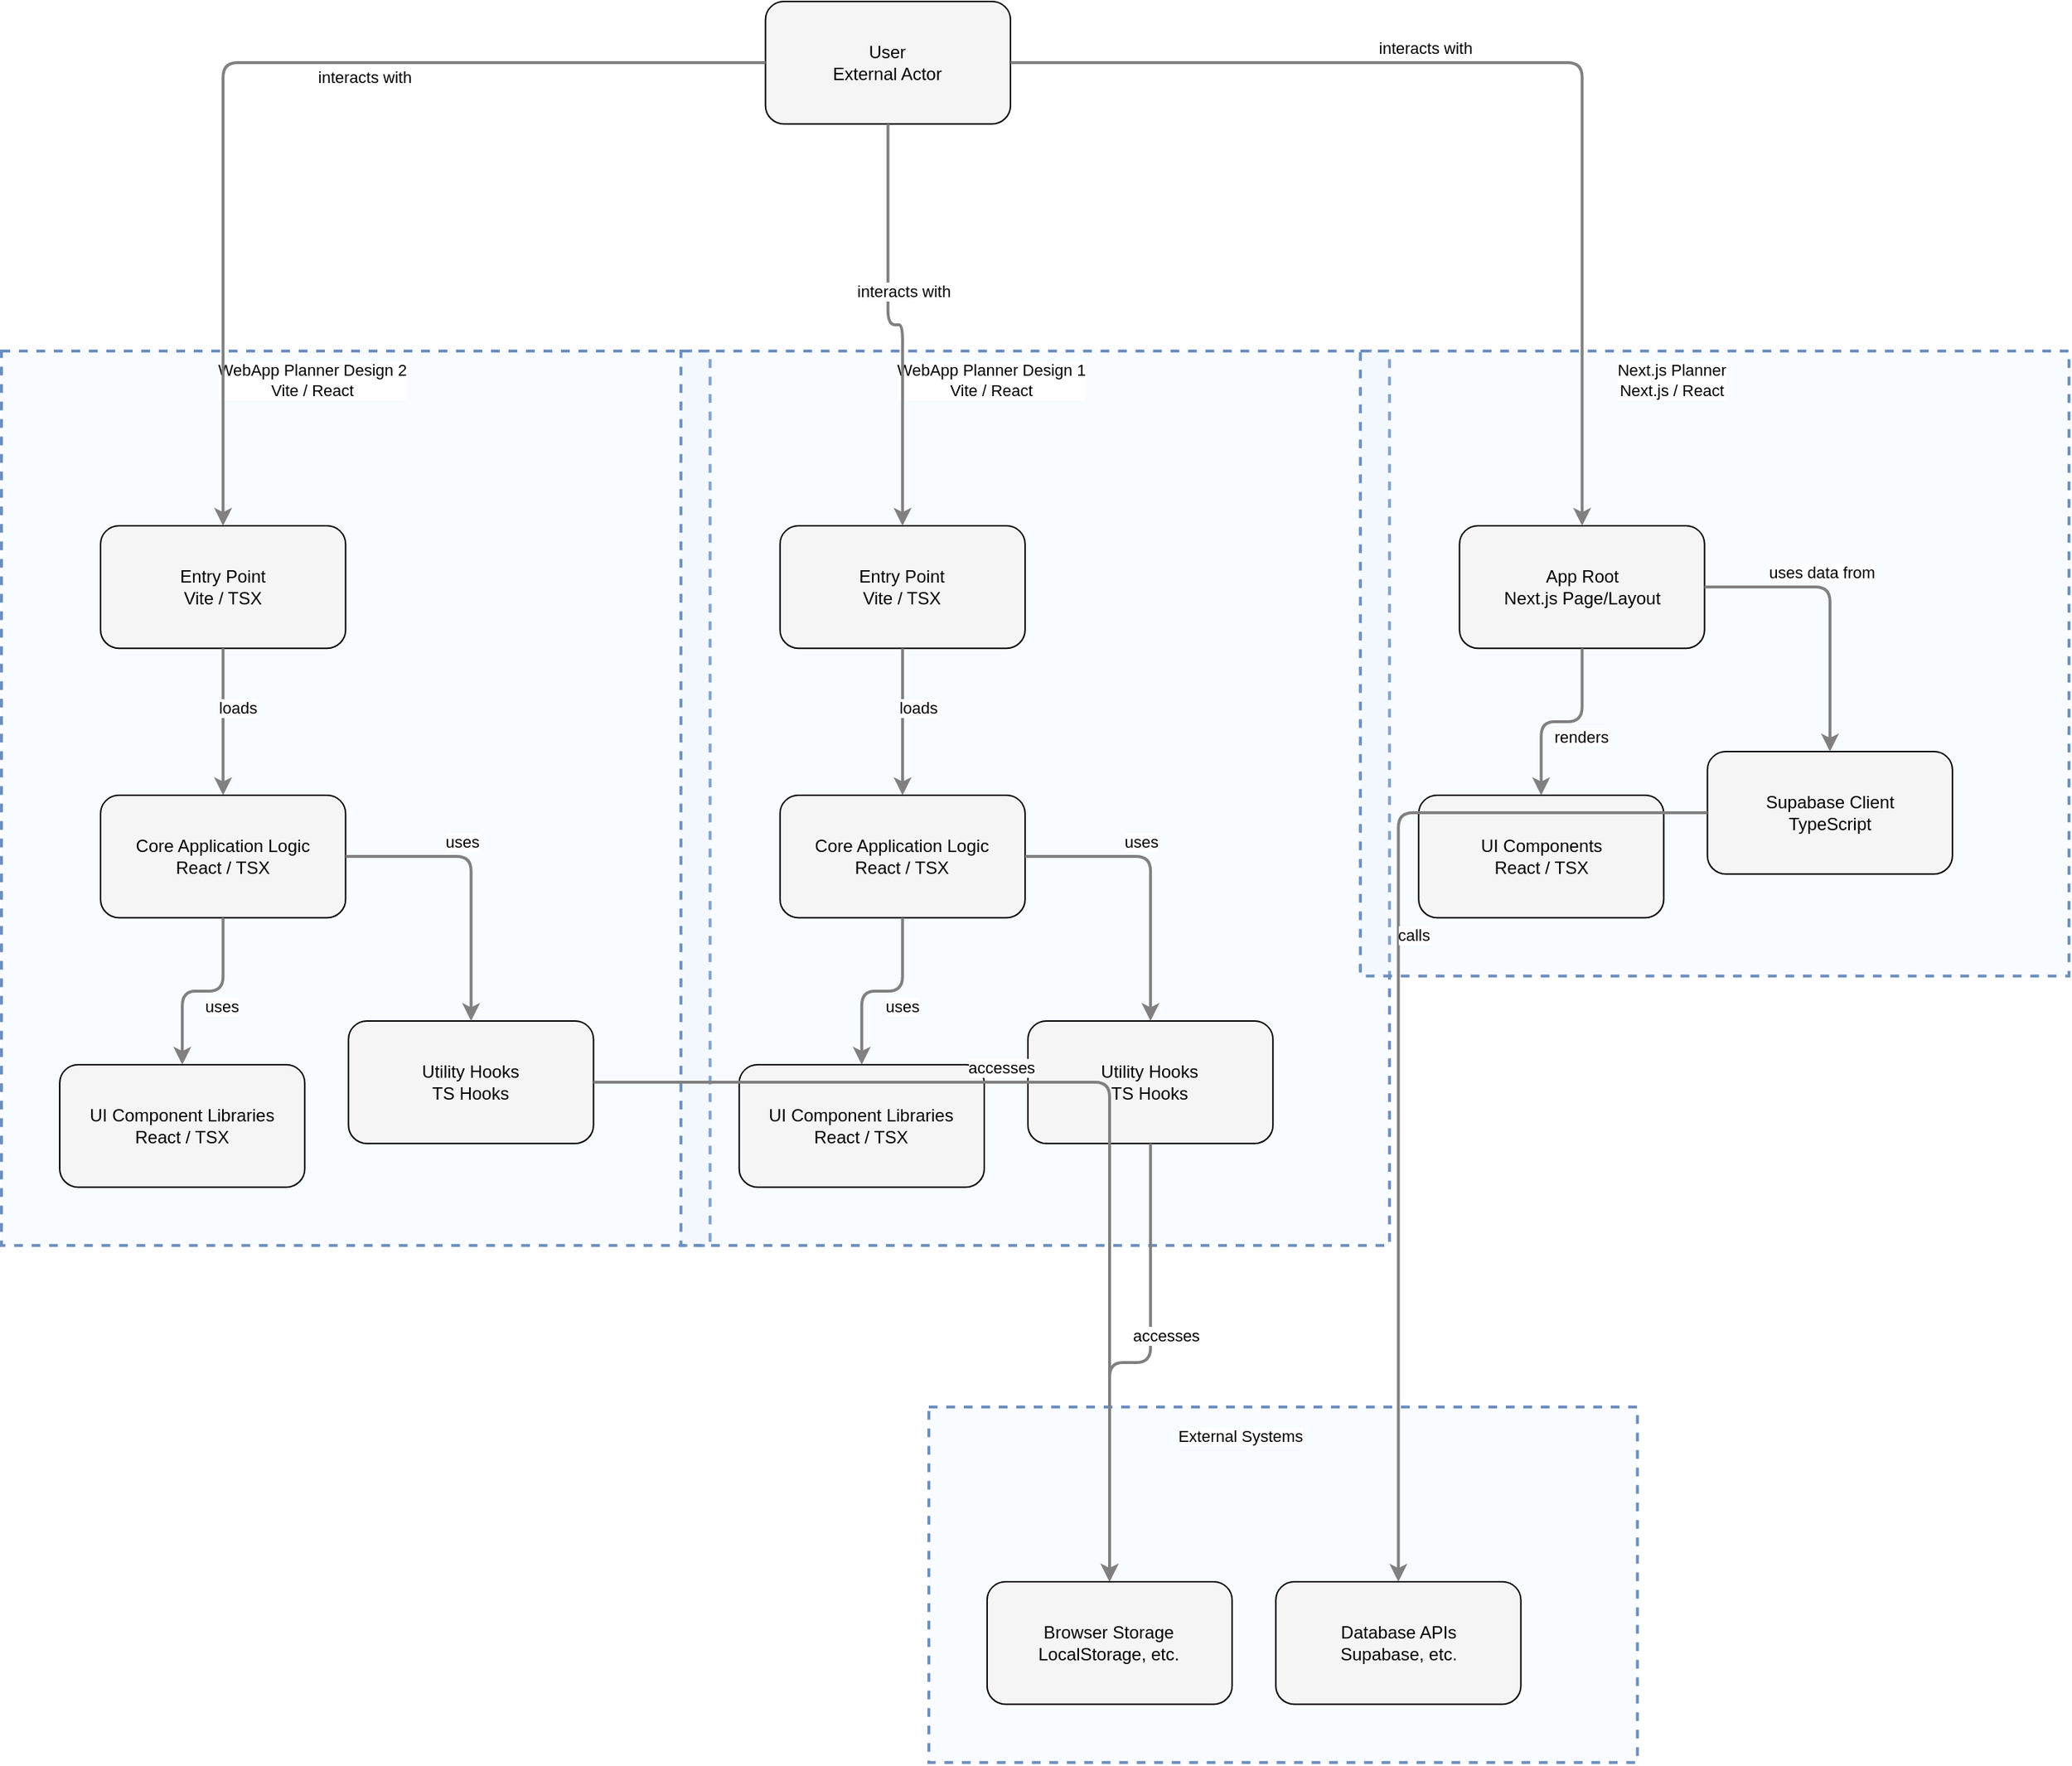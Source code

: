 <?xml version="1.0" encoding="UTF-8"?>
      <mxfile version="14.6.5" type="device">
        <diagram id="codeviz-diagram" name="System Diagram">
          <mxGraphModel dx="1000" dy="1000" grid="1" gridSize="10" guides="1" tooltips="1" connect="1" arrows="1" fold="1" page="1" pageScale="1" pageWidth="1169" pageHeight="827" math="0" shadow="0">
            <root>
              <mxCell id="0"/>
              <mxCell id="1" parent="0"/>
              <mxCell id="5138" value="" style="html=1;whiteSpace=wrap;container=1;fillColor=#dae8fc;strokeColor=#6c8ebf;dashed=1;fillOpacity=20;strokeWidth=2;containerType=none;recursiveResize=0;movable=1;resizable=1;autosize=0;dropTarget=0" vertex="1" parent="1">
                <mxGeometry x="658.447" y="977" width="486.316" height="244.079" as="geometry"/>
              </mxCell>
              <mxCell id="5138_label" value="External Systems" style="edgeLabel;html=1;align=center;verticalAlign=middle;resizable=0;labelBackgroundColor=white;spacing=5" vertex="1" parent="1">
                <mxGeometry x="666.447" y="985" width="410.316" height="24" as="geometry"/>
              </mxCell>
<mxCell id="5139" value="" style="html=1;whiteSpace=wrap;container=1;fillColor=#dae8fc;strokeColor=#6c8ebf;dashed=1;fillOpacity=20;strokeWidth=2;containerType=none;recursiveResize=0;movable=1;resizable=1;autosize=0;dropTarget=0" vertex="1" parent="1">
                <mxGeometry x="22" y="252" width="486.316" height="614.079" as="geometry"/>
              </mxCell>
              <mxCell id="5139_label" value="WebApp Planner Design 2&lt;br&gt;Vite / React" style="edgeLabel;html=1;align=center;verticalAlign=middle;resizable=0;labelBackgroundColor=white;spacing=5" vertex="1" parent="1">
                <mxGeometry x="30" y="260" width="410.316" height="24" as="geometry"/>
              </mxCell>
<mxCell id="5140" value="" style="html=1;whiteSpace=wrap;container=1;fillColor=#dae8fc;strokeColor=#6c8ebf;dashed=1;fillOpacity=20;strokeWidth=2;containerType=none;recursiveResize=0;movable=1;resizable=1;autosize=0;dropTarget=0" vertex="1" parent="1">
                <mxGeometry x="488.316" y="252" width="486.316" height="614.079" as="geometry"/>
              </mxCell>
              <mxCell id="5140_label" value="WebApp Planner Design 1&lt;br&gt;Vite / React" style="edgeLabel;html=1;align=center;verticalAlign=middle;resizable=0;labelBackgroundColor=white;spacing=5" vertex="1" parent="1">
                <mxGeometry x="496.316" y="260" width="410.316" height="24" as="geometry"/>
              </mxCell>
<mxCell id="5141" value="" style="html=1;whiteSpace=wrap;container=1;fillColor=#dae8fc;strokeColor=#6c8ebf;dashed=1;fillOpacity=20;strokeWidth=2;containerType=none;recursiveResize=0;movable=1;resizable=1;autosize=0;dropTarget=0" vertex="1" parent="1">
                <mxGeometry x="954.631" y="252" width="486.316" height="429.079" as="geometry"/>
              </mxCell>
              <mxCell id="5141_label" value="Next.js Planner&lt;br&gt;Next.js / React" style="edgeLabel;html=1;align=center;verticalAlign=middle;resizable=0;labelBackgroundColor=white;spacing=5" vertex="1" parent="1">
                <mxGeometry x="962.631" y="260" width="410.316" height="24" as="geometry"/>
              </mxCell>
              <mxCell id="5155" value="User&lt;br&gt;External Actor" style="rounded=1;whiteSpace=wrap;html=1;fillColor=#f5f5f5" vertex="1" parent="1">
                    <mxGeometry x="546.342" y="12" width="168.158" height="84.079" as="geometry"/>
                  </mxCell>
<mxCell id="5142" value="App Root&lt;br&gt;Next.js Page/Layout" style="rounded=1;whiteSpace=wrap;html=1;fillColor=#f5f5f5" vertex="1" parent="5141">
                    <mxGeometry x="68.026" y="120" width="168.158" height="84.079" as="geometry"/>
                  </mxCell>
<mxCell id="5143" value="UI Components&lt;br&gt;React / TSX" style="rounded=1;whiteSpace=wrap;html=1;fillColor=#f5f5f5" vertex="1" parent="5141">
                    <mxGeometry x="40" y="305" width="168.158" height="84.079" as="geometry"/>
                  </mxCell>
<mxCell id="5144" value="Supabase Client&lt;br&gt;TypeScript" style="rounded=1;whiteSpace=wrap;html=1;fillColor=#f5f5f5" vertex="1" parent="5141">
                    <mxGeometry x="238.158" y="275" width="168.158" height="84.079" as="geometry"/>
                  </mxCell>
<mxCell id="5145" value="Entry Point&lt;br&gt;Vite / TSX" style="rounded=1;whiteSpace=wrap;html=1;fillColor=#f5f5f5" vertex="1" parent="5140">
                    <mxGeometry x="68.026" y="120" width="168.158" height="84.079" as="geometry"/>
                  </mxCell>
<mxCell id="5146" value="Core Application Logic&lt;br&gt;React / TSX" style="rounded=1;whiteSpace=wrap;html=1;fillColor=#f5f5f5" vertex="1" parent="5140">
                    <mxGeometry x="68.026" y="305" width="168.158" height="84.079" as="geometry"/>
                  </mxCell>
<mxCell id="5147" value="UI Component Libraries&lt;br&gt;React / TSX" style="rounded=1;whiteSpace=wrap;html=1;fillColor=#f5f5f5" vertex="1" parent="5140">
                    <mxGeometry x="40" y="490" width="168.158" height="84.079" as="geometry"/>
                  </mxCell>
<mxCell id="5148" value="Utility Hooks&lt;br&gt;TS Hooks" style="rounded=1;whiteSpace=wrap;html=1;fillColor=#f5f5f5" vertex="1" parent="5140">
                    <mxGeometry x="238.158" y="460" width="168.158" height="84.079" as="geometry"/>
                  </mxCell>
<mxCell id="5149" value="Entry Point&lt;br&gt;Vite / TSX" style="rounded=1;whiteSpace=wrap;html=1;fillColor=#f5f5f5" vertex="1" parent="5139">
                    <mxGeometry x="68.026" y="120" width="168.158" height="84.079" as="geometry"/>
                  </mxCell>
<mxCell id="5150" value="Core Application Logic&lt;br&gt;React / TSX" style="rounded=1;whiteSpace=wrap;html=1;fillColor=#f5f5f5" vertex="1" parent="5139">
                    <mxGeometry x="68.026" y="305" width="168.158" height="84.079" as="geometry"/>
                  </mxCell>
<mxCell id="5151" value="UI Component Libraries&lt;br&gt;React / TSX" style="rounded=1;whiteSpace=wrap;html=1;fillColor=#f5f5f5" vertex="1" parent="5139">
                    <mxGeometry x="40" y="490" width="168.158" height="84.079" as="geometry"/>
                  </mxCell>
<mxCell id="5152" value="Utility Hooks&lt;br&gt;TS Hooks" style="rounded=1;whiteSpace=wrap;html=1;fillColor=#f5f5f5" vertex="1" parent="5139">
                    <mxGeometry x="238.158" y="460" width="168.158" height="84.079" as="geometry"/>
                  </mxCell>
<mxCell id="5153" value="Database APIs&lt;br&gt;Supabase, etc." style="rounded=1;whiteSpace=wrap;html=1;fillColor=#f5f5f5" vertex="1" parent="5138">
                    <mxGeometry x="238.158" y="120" width="168.158" height="84.079" as="geometry"/>
                  </mxCell>
<mxCell id="5154" value="Browser Storage&lt;br&gt;LocalStorage, etc." style="rounded=1;whiteSpace=wrap;html=1;fillColor=#f5f5f5" vertex="1" parent="5138">
                    <mxGeometry x="40" y="120" width="168.158" height="84.079" as="geometry"/>
                  </mxCell>
              <mxCell id="edge-2526" style="edgeStyle=orthogonalEdgeStyle;rounded=1;orthogonalLoop=1;jettySize=auto;html=1;strokeColor=#808080;strokeWidth=2;jumpStyle=arc;jumpSize=10;spacing=15;labelBackgroundColor=white;labelBorderColor=none" edge="1" parent="1" source="5155" target="5142">
                  <mxGeometry relative="1" as="geometry"/>
                </mxCell>
                <mxCell id="edge-2526_label" value="interacts with" style="edgeLabel;html=1;align=center;verticalAlign=middle;resizable=0;points=[];" vertex="1" connectable="0" parent="edge-2526">
                  <mxGeometry x="-0.2" y="10" relative="1" as="geometry">
                    <mxPoint as="offset"/>
                  </mxGeometry>
                </mxCell>
<mxCell id="edge-2527" style="edgeStyle=orthogonalEdgeStyle;rounded=1;orthogonalLoop=1;jettySize=auto;html=1;strokeColor=#808080;strokeWidth=2;jumpStyle=arc;jumpSize=10;spacing=15;labelBackgroundColor=white;labelBorderColor=none" edge="1" parent="1" source="5155" target="5145">
                  <mxGeometry relative="1" as="geometry"/>
                </mxCell>
                <mxCell id="edge-2527_label" value="interacts with" style="edgeLabel;html=1;align=center;verticalAlign=middle;resizable=0;points=[];" vertex="1" connectable="0" parent="edge-2527">
                  <mxGeometry x="-0.2" y="10" relative="1" as="geometry">
                    <mxPoint as="offset"/>
                  </mxGeometry>
                </mxCell>
<mxCell id="edge-2528" style="edgeStyle=orthogonalEdgeStyle;rounded=1;orthogonalLoop=1;jettySize=auto;html=1;strokeColor=#808080;strokeWidth=2;jumpStyle=arc;jumpSize=10;spacing=15;labelBackgroundColor=white;labelBorderColor=none" edge="1" parent="1" source="5155" target="5149">
                  <mxGeometry relative="1" as="geometry"/>
                </mxCell>
                <mxCell id="edge-2528_label" value="interacts with" style="edgeLabel;html=1;align=center;verticalAlign=middle;resizable=0;points=[];" vertex="1" connectable="0" parent="edge-2528">
                  <mxGeometry x="-0.2" y="10" relative="1" as="geometry">
                    <mxPoint as="offset"/>
                  </mxGeometry>
                </mxCell>
<mxCell id="edge-2518" style="edgeStyle=orthogonalEdgeStyle;rounded=1;orthogonalLoop=1;jettySize=auto;html=1;strokeColor=#808080;strokeWidth=2;jumpStyle=arc;jumpSize=10;spacing=15;labelBackgroundColor=white;labelBorderColor=none" edge="1" parent="1" source="5142" target="5143">
                  <mxGeometry relative="1" as="geometry"/>
                </mxCell>
                <mxCell id="edge-2518_label" value="renders" style="edgeLabel;html=1;align=center;verticalAlign=middle;resizable=0;points=[];" vertex="1" connectable="0" parent="edge-2518">
                  <mxGeometry x="-0.2" y="10" relative="1" as="geometry">
                    <mxPoint as="offset"/>
                  </mxGeometry>
                </mxCell>
<mxCell id="edge-2519" style="edgeStyle=orthogonalEdgeStyle;rounded=1;orthogonalLoop=1;jettySize=auto;html=1;strokeColor=#808080;strokeWidth=2;jumpStyle=arc;jumpSize=10;spacing=15;labelBackgroundColor=white;labelBorderColor=none" edge="1" parent="1" source="5142" target="5144">
                  <mxGeometry relative="1" as="geometry"/>
                </mxCell>
                <mxCell id="edge-2519_label" value="uses data from" style="edgeLabel;html=1;align=center;verticalAlign=middle;resizable=0;points=[];" vertex="1" connectable="0" parent="edge-2519">
                  <mxGeometry x="-0.2" y="10" relative="1" as="geometry">
                    <mxPoint as="offset"/>
                  </mxGeometry>
                </mxCell>
<mxCell id="edge-2520" style="edgeStyle=orthogonalEdgeStyle;rounded=1;orthogonalLoop=1;jettySize=auto;html=1;strokeColor=#808080;strokeWidth=2;jumpStyle=arc;jumpSize=10;spacing=15;labelBackgroundColor=white;labelBorderColor=none" edge="1" parent="1" source="5145" target="5146">
                  <mxGeometry relative="1" as="geometry"/>
                </mxCell>
                <mxCell id="edge-2520_label" value="loads" style="edgeLabel;html=1;align=center;verticalAlign=middle;resizable=0;points=[];" vertex="1" connectable="0" parent="edge-2520">
                  <mxGeometry x="-0.2" y="10" relative="1" as="geometry">
                    <mxPoint as="offset"/>
                  </mxGeometry>
                </mxCell>
<mxCell id="edge-2521" style="edgeStyle=orthogonalEdgeStyle;rounded=1;orthogonalLoop=1;jettySize=auto;html=1;strokeColor=#808080;strokeWidth=2;jumpStyle=arc;jumpSize=10;spacing=15;labelBackgroundColor=white;labelBorderColor=none" edge="1" parent="1" source="5146" target="5147">
                  <mxGeometry relative="1" as="geometry"/>
                </mxCell>
                <mxCell id="edge-2521_label" value="uses" style="edgeLabel;html=1;align=center;verticalAlign=middle;resizable=0;points=[];" vertex="1" connectable="0" parent="edge-2521">
                  <mxGeometry x="-0.2" y="10" relative="1" as="geometry">
                    <mxPoint as="offset"/>
                  </mxGeometry>
                </mxCell>
<mxCell id="edge-2522" style="edgeStyle=orthogonalEdgeStyle;rounded=1;orthogonalLoop=1;jettySize=auto;html=1;strokeColor=#808080;strokeWidth=2;jumpStyle=arc;jumpSize=10;spacing=15;labelBackgroundColor=white;labelBorderColor=none" edge="1" parent="1" source="5146" target="5148">
                  <mxGeometry relative="1" as="geometry"/>
                </mxCell>
                <mxCell id="edge-2522_label" value="uses" style="edgeLabel;html=1;align=center;verticalAlign=middle;resizable=0;points=[];" vertex="1" connectable="0" parent="edge-2522">
                  <mxGeometry x="-0.2" y="10" relative="1" as="geometry">
                    <mxPoint as="offset"/>
                  </mxGeometry>
                </mxCell>
<mxCell id="edge-2523" style="edgeStyle=orthogonalEdgeStyle;rounded=1;orthogonalLoop=1;jettySize=auto;html=1;strokeColor=#808080;strokeWidth=2;jumpStyle=arc;jumpSize=10;spacing=15;labelBackgroundColor=white;labelBorderColor=none" edge="1" parent="1" source="5149" target="5150">
                  <mxGeometry relative="1" as="geometry"/>
                </mxCell>
                <mxCell id="edge-2523_label" value="loads" style="edgeLabel;html=1;align=center;verticalAlign=middle;resizable=0;points=[];" vertex="1" connectable="0" parent="edge-2523">
                  <mxGeometry x="-0.2" y="10" relative="1" as="geometry">
                    <mxPoint as="offset"/>
                  </mxGeometry>
                </mxCell>
<mxCell id="edge-2524" style="edgeStyle=orthogonalEdgeStyle;rounded=1;orthogonalLoop=1;jettySize=auto;html=1;strokeColor=#808080;strokeWidth=2;jumpStyle=arc;jumpSize=10;spacing=15;labelBackgroundColor=white;labelBorderColor=none" edge="1" parent="1" source="5150" target="5151">
                  <mxGeometry relative="1" as="geometry"/>
                </mxCell>
                <mxCell id="edge-2524_label" value="uses" style="edgeLabel;html=1;align=center;verticalAlign=middle;resizable=0;points=[];" vertex="1" connectable="0" parent="edge-2524">
                  <mxGeometry x="-0.2" y="10" relative="1" as="geometry">
                    <mxPoint as="offset"/>
                  </mxGeometry>
                </mxCell>
<mxCell id="edge-2525" style="edgeStyle=orthogonalEdgeStyle;rounded=1;orthogonalLoop=1;jettySize=auto;html=1;strokeColor=#808080;strokeWidth=2;jumpStyle=arc;jumpSize=10;spacing=15;labelBackgroundColor=white;labelBorderColor=none" edge="1" parent="1" source="5150" target="5152">
                  <mxGeometry relative="1" as="geometry"/>
                </mxCell>
                <mxCell id="edge-2525_label" value="uses" style="edgeLabel;html=1;align=center;verticalAlign=middle;resizable=0;points=[];" vertex="1" connectable="0" parent="edge-2525">
                  <mxGeometry x="-0.2" y="10" relative="1" as="geometry">
                    <mxPoint as="offset"/>
                  </mxGeometry>
                </mxCell>
<mxCell id="edge-2529" style="edgeStyle=orthogonalEdgeStyle;rounded=1;orthogonalLoop=1;jettySize=auto;html=1;strokeColor=#808080;strokeWidth=2;jumpStyle=arc;jumpSize=10;spacing=15;labelBackgroundColor=white;labelBorderColor=none" edge="1" parent="1" source="5144" target="5153">
                  <mxGeometry relative="1" as="geometry"/>
                </mxCell>
                <mxCell id="edge-2529_label" value="calls" style="edgeLabel;html=1;align=center;verticalAlign=middle;resizable=0;points=[];" vertex="1" connectable="0" parent="edge-2529">
                  <mxGeometry x="-0.2" y="10" relative="1" as="geometry">
                    <mxPoint as="offset"/>
                  </mxGeometry>
                </mxCell>
<mxCell id="edge-2530" style="edgeStyle=orthogonalEdgeStyle;rounded=1;orthogonalLoop=1;jettySize=auto;html=1;strokeColor=#808080;strokeWidth=2;jumpStyle=arc;jumpSize=10;spacing=15;labelBackgroundColor=white;labelBorderColor=none" edge="1" parent="1" source="5148" target="5154">
                  <mxGeometry relative="1" as="geometry"/>
                </mxCell>
                <mxCell id="edge-2530_label" value="accesses" style="edgeLabel;html=1;align=center;verticalAlign=middle;resizable=0;points=[];" vertex="1" connectable="0" parent="edge-2530">
                  <mxGeometry x="-0.2" y="10" relative="1" as="geometry">
                    <mxPoint as="offset"/>
                  </mxGeometry>
                </mxCell>
<mxCell id="edge-2531" style="edgeStyle=orthogonalEdgeStyle;rounded=1;orthogonalLoop=1;jettySize=auto;html=1;strokeColor=#808080;strokeWidth=2;jumpStyle=arc;jumpSize=10;spacing=15;labelBackgroundColor=white;labelBorderColor=none" edge="1" parent="1" source="5152" target="5154">
                  <mxGeometry relative="1" as="geometry"/>
                </mxCell>
                <mxCell id="edge-2531_label" value="accesses" style="edgeLabel;html=1;align=center;verticalAlign=middle;resizable=0;points=[];" vertex="1" connectable="0" parent="edge-2531">
                  <mxGeometry x="-0.2" y="10" relative="1" as="geometry">
                    <mxPoint as="offset"/>
                  </mxGeometry>
                </mxCell>
            </root>
          </mxGraphModel>
        </diagram>
      </mxfile>